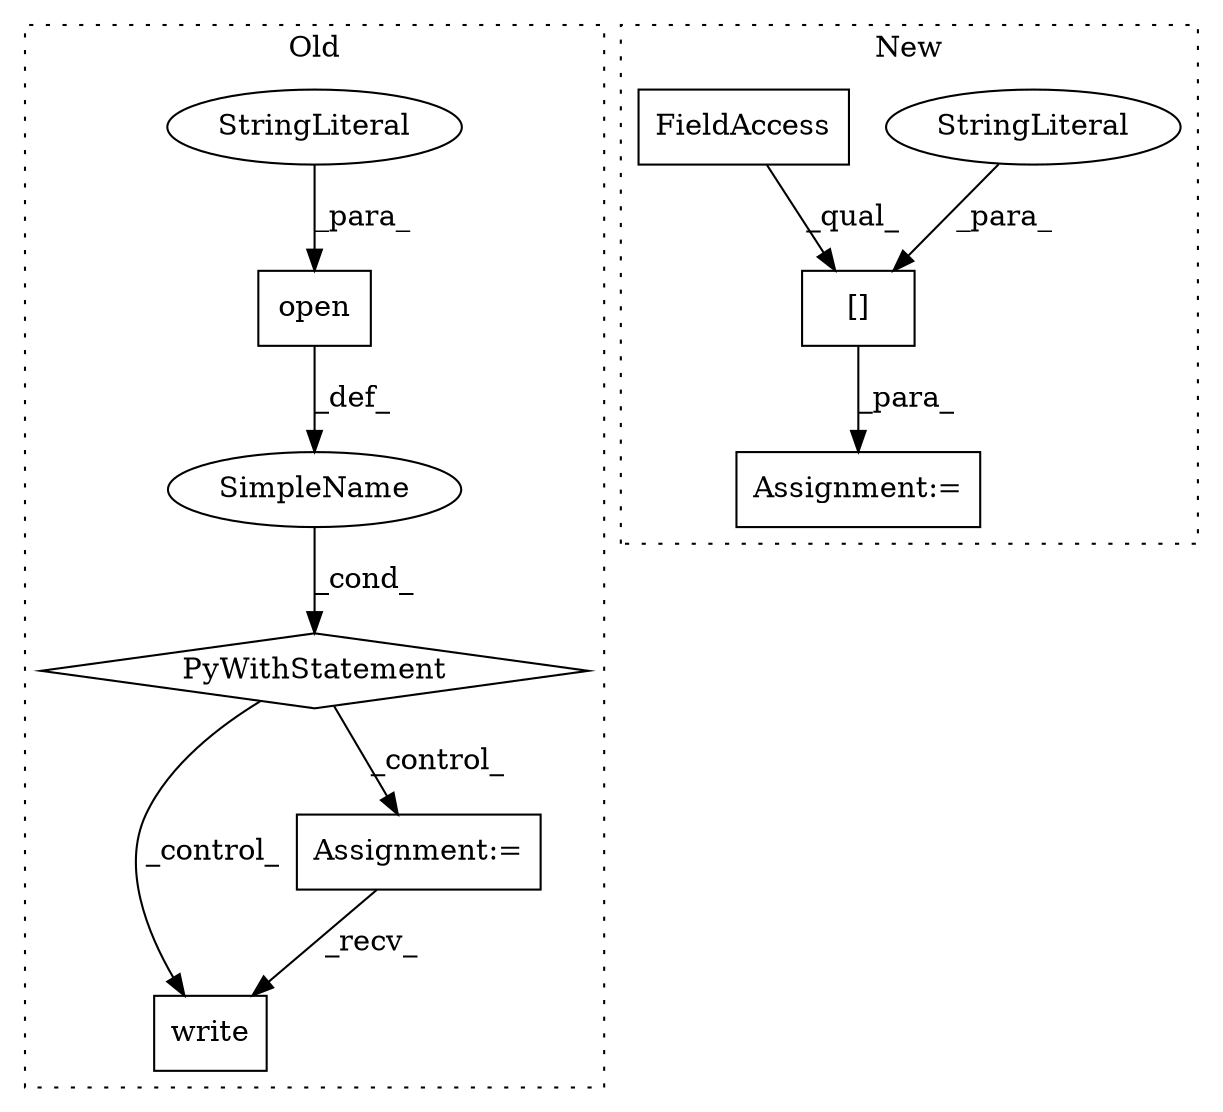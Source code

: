 digraph G {
subgraph cluster0 {
1 [label="write" a="32" s="3576,3607" l="6,1" shape="box"];
4 [label="Assignment:=" a="7" s="3223" l="6" shape="box"];
5 [label="SimpleName" a="42" s="" l="" shape="ellipse"];
6 [label="PyWithStatement" a="104" s="3173,3206" l="10,2" shape="diamond"];
7 [label="open" a="32" s="3183,3205" l="5,1" shape="box"];
8 [label="StringLiteral" a="45" s="3188" l="13" shape="ellipse"];
label = "Old";
style="dotted";
}
subgraph cluster1 {
2 [label="[]" a="2" s="6371,6405" l="15,1" shape="box"];
3 [label="StringLiteral" a="45" s="6386" l="19" shape="ellipse"];
9 [label="FieldAccess" a="22" s="6371" l="4" shape="box"];
10 [label="Assignment:=" a="7" s="6370" l="1" shape="box"];
label = "New";
style="dotted";
}
2 -> 10 [label="_para_"];
3 -> 2 [label="_para_"];
4 -> 1 [label="_recv_"];
5 -> 6 [label="_cond_"];
6 -> 1 [label="_control_"];
6 -> 4 [label="_control_"];
7 -> 5 [label="_def_"];
8 -> 7 [label="_para_"];
9 -> 2 [label="_qual_"];
}